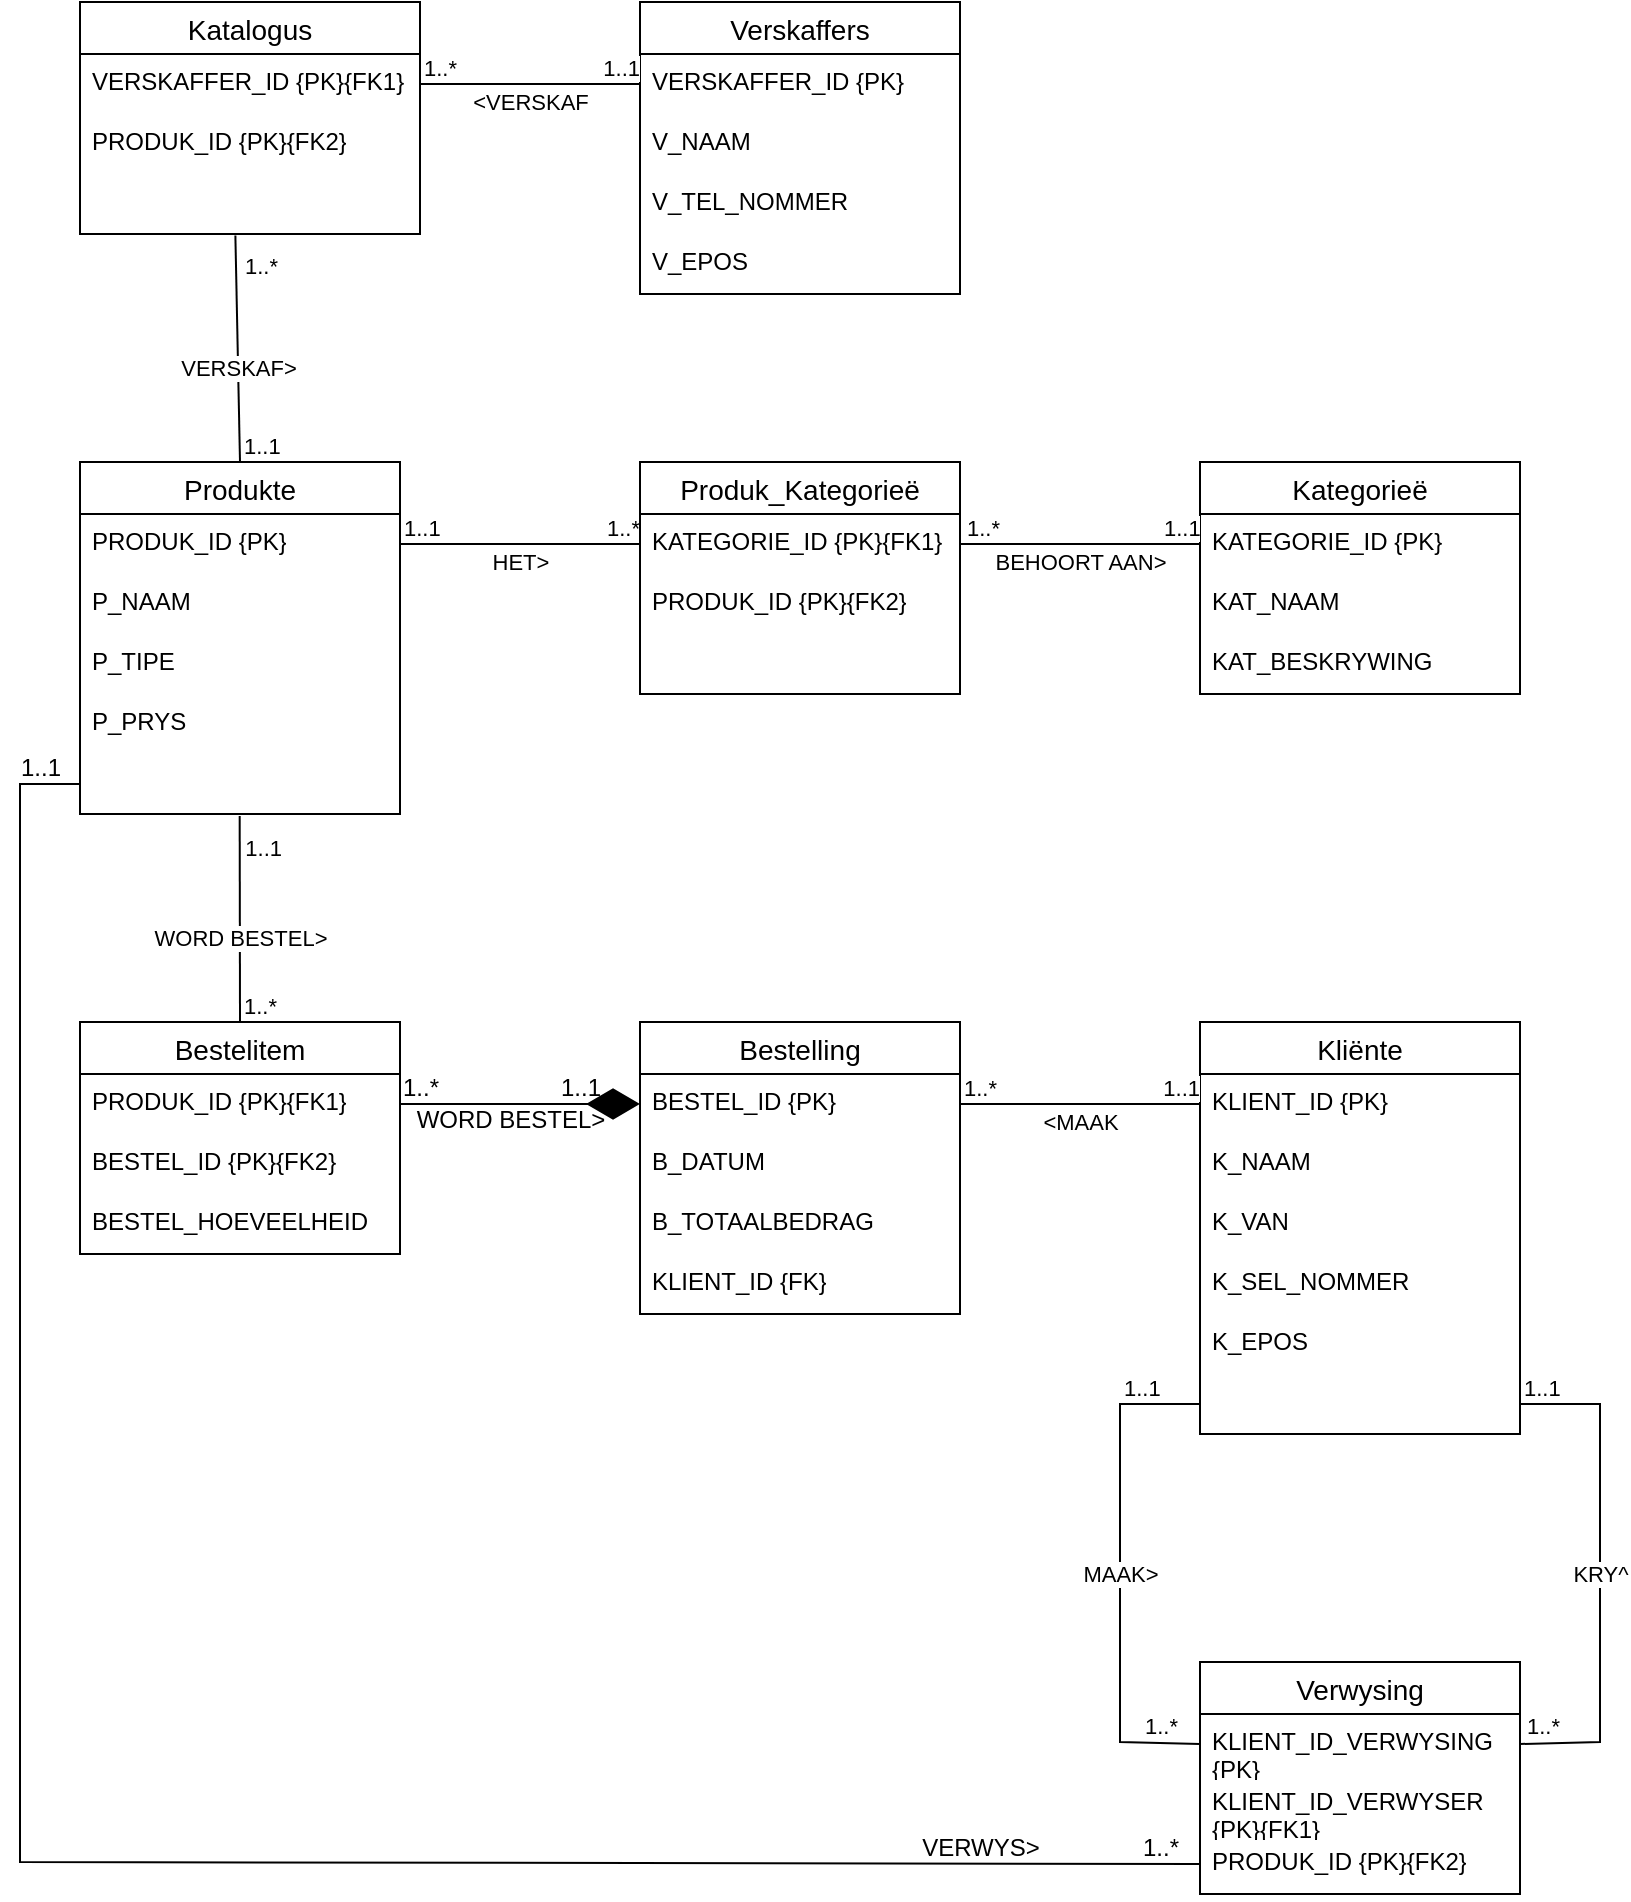 <mxfile version="26.1.2">
  <diagram name="Page-1" id="U7w0MPQ8q5zoxMagNTX3">
    <mxGraphModel dx="910" dy="546" grid="1" gridSize="10" guides="1" tooltips="1" connect="1" arrows="1" fold="1" page="1" pageScale="1" pageWidth="827" pageHeight="1169" math="0" shadow="0">
      <root>
        <mxCell id="0" />
        <mxCell id="1" parent="0" />
        <mxCell id="i0XNVVYT1PzGpQRP4qWR-1" value="" style="endArrow=none;html=1;rounded=0;startFill=0;exitX=1;exitY=0.5;exitDx=0;exitDy=0;entryX=0;entryY=0.5;entryDx=0;entryDy=0;" parent="1" source="i0XNVVYT1PzGpQRP4qWR-6" target="i0XNVVYT1PzGpQRP4qWR-20" edge="1">
          <mxGeometry relative="1" as="geometry">
            <mxPoint x="220" y="360" as="sourcePoint" />
            <mxPoint x="380" y="360" as="targetPoint" />
          </mxGeometry>
        </mxCell>
        <mxCell id="i0XNVVYT1PzGpQRP4qWR-2" value="HET&amp;gt;" style="edgeLabel;resizable=0;html=1;;align=center;verticalAlign=middle;" parent="i0XNVVYT1PzGpQRP4qWR-1" connectable="0" vertex="1">
          <mxGeometry relative="1" as="geometry">
            <mxPoint y="9" as="offset" />
          </mxGeometry>
        </mxCell>
        <mxCell id="i0XNVVYT1PzGpQRP4qWR-3" value="1..1" style="edgeLabel;resizable=0;html=1;;align=left;verticalAlign=bottom;" parent="i0XNVVYT1PzGpQRP4qWR-1" connectable="0" vertex="1">
          <mxGeometry x="-1" relative="1" as="geometry" />
        </mxCell>
        <mxCell id="i0XNVVYT1PzGpQRP4qWR-4" value="1..*" style="edgeLabel;resizable=0;html=1;;align=right;verticalAlign=bottom;" parent="i0XNVVYT1PzGpQRP4qWR-1" connectable="0" vertex="1">
          <mxGeometry x="1" relative="1" as="geometry" />
        </mxCell>
        <mxCell id="i0XNVVYT1PzGpQRP4qWR-5" value="Produkte" style="swimlane;fontStyle=0;childLayout=stackLayout;horizontal=1;startSize=26;horizontalStack=0;resizeParent=1;resizeParentMax=0;resizeLast=0;collapsible=1;marginBottom=0;align=center;fontSize=14;" parent="1" vertex="1">
          <mxGeometry x="40" y="240" width="160" height="176" as="geometry" />
        </mxCell>
        <mxCell id="i0XNVVYT1PzGpQRP4qWR-6" value="PRODUK_ID {PK}" style="text;strokeColor=none;fillColor=none;spacingLeft=4;spacingRight=4;overflow=hidden;rotatable=0;points=[[0,0.5],[1,0.5]];portConstraint=eastwest;fontSize=12;whiteSpace=wrap;html=1;" parent="i0XNVVYT1PzGpQRP4qWR-5" vertex="1">
          <mxGeometry y="26" width="160" height="30" as="geometry" />
        </mxCell>
        <mxCell id="i0XNVVYT1PzGpQRP4qWR-7" value="P_NAAM" style="text;strokeColor=none;fillColor=none;spacingLeft=4;spacingRight=4;overflow=hidden;rotatable=0;points=[[0,0.5],[1,0.5]];portConstraint=eastwest;fontSize=12;whiteSpace=wrap;html=1;" parent="i0XNVVYT1PzGpQRP4qWR-5" vertex="1">
          <mxGeometry y="56" width="160" height="30" as="geometry" />
        </mxCell>
        <mxCell id="i0XNVVYT1PzGpQRP4qWR-8" value="P_TIPE" style="text;strokeColor=none;fillColor=none;spacingLeft=4;spacingRight=4;overflow=hidden;rotatable=0;points=[[0,0.5],[1,0.5]];portConstraint=eastwest;fontSize=12;whiteSpace=wrap;html=1;" parent="i0XNVVYT1PzGpQRP4qWR-5" vertex="1">
          <mxGeometry y="86" width="160" height="30" as="geometry" />
        </mxCell>
        <mxCell id="i0XNVVYT1PzGpQRP4qWR-9" value="P_PRYS" style="text;strokeColor=none;fillColor=none;spacingLeft=4;spacingRight=4;overflow=hidden;rotatable=0;points=[[0,0.5],[1,0.5]];portConstraint=eastwest;fontSize=12;whiteSpace=wrap;html=1;" parent="i0XNVVYT1PzGpQRP4qWR-5" vertex="1">
          <mxGeometry y="116" width="160" height="30" as="geometry" />
        </mxCell>
        <mxCell id="i0XNVVYT1PzGpQRP4qWR-10" style="text;strokeColor=none;fillColor=none;spacingLeft=4;spacingRight=4;overflow=hidden;rotatable=0;points=[[0,0.5],[1,0.5]];portConstraint=eastwest;fontSize=12;whiteSpace=wrap;html=1;" parent="i0XNVVYT1PzGpQRP4qWR-5" vertex="1">
          <mxGeometry y="146" width="160" height="30" as="geometry" />
        </mxCell>
        <mxCell id="i0XNVVYT1PzGpQRP4qWR-12" value="Kategorieë" style="swimlane;fontStyle=0;childLayout=stackLayout;horizontal=1;startSize=26;horizontalStack=0;resizeParent=1;resizeParentMax=0;resizeLast=0;collapsible=1;marginBottom=0;align=center;fontSize=14;" parent="1" vertex="1">
          <mxGeometry x="600" y="240" width="160" height="116" as="geometry" />
        </mxCell>
        <mxCell id="i0XNVVYT1PzGpQRP4qWR-14" value="KATEGORIE_ID {PK}" style="text;strokeColor=none;fillColor=none;spacingLeft=4;spacingRight=4;overflow=hidden;rotatable=0;points=[[0,0.5],[1,0.5]];portConstraint=eastwest;fontSize=12;whiteSpace=wrap;html=1;" parent="i0XNVVYT1PzGpQRP4qWR-12" vertex="1">
          <mxGeometry y="26" width="160" height="30" as="geometry" />
        </mxCell>
        <mxCell id="i0XNVVYT1PzGpQRP4qWR-18" value="KAT_NAAM" style="text;strokeColor=none;fillColor=none;spacingLeft=4;spacingRight=4;overflow=hidden;rotatable=0;points=[[0,0.5],[1,0.5]];portConstraint=eastwest;fontSize=12;whiteSpace=wrap;html=1;" parent="i0XNVVYT1PzGpQRP4qWR-12" vertex="1">
          <mxGeometry y="56" width="160" height="30" as="geometry" />
        </mxCell>
        <mxCell id="i0XNVVYT1PzGpQRP4qWR-17" value="KAT_BESKRYWING" style="text;strokeColor=none;fillColor=none;spacingLeft=4;spacingRight=4;overflow=hidden;rotatable=0;points=[[0,0.5],[1,0.5]];portConstraint=eastwest;fontSize=12;whiteSpace=wrap;html=1;" parent="i0XNVVYT1PzGpQRP4qWR-12" vertex="1">
          <mxGeometry y="86" width="160" height="30" as="geometry" />
        </mxCell>
        <mxCell id="i0XNVVYT1PzGpQRP4qWR-19" value="Produk_Kategorieë" style="swimlane;fontStyle=0;childLayout=stackLayout;horizontal=1;startSize=26;horizontalStack=0;resizeParent=1;resizeParentMax=0;resizeLast=0;collapsible=1;marginBottom=0;align=center;fontSize=14;" parent="1" vertex="1">
          <mxGeometry x="320" y="240" width="160" height="116" as="geometry" />
        </mxCell>
        <mxCell id="i0XNVVYT1PzGpQRP4qWR-20" value="KATEGORIE_ID {PK}{FK1}" style="text;strokeColor=none;fillColor=none;spacingLeft=4;spacingRight=4;overflow=hidden;rotatable=0;points=[[0,0.5],[1,0.5]];portConstraint=eastwest;fontSize=12;whiteSpace=wrap;html=1;" parent="i0XNVVYT1PzGpQRP4qWR-19" vertex="1">
          <mxGeometry y="26" width="160" height="30" as="geometry" />
        </mxCell>
        <mxCell id="i0XNVVYT1PzGpQRP4qWR-21" value="&lt;div&gt;&lt;span style=&quot;background-color: transparent; color: light-dark(rgb(0, 0, 0), rgb(255, 255, 255));&quot;&gt;PRODUK_ID {PK}{FK2}&lt;/span&gt;&lt;/div&gt;" style="text;strokeColor=none;fillColor=none;spacingLeft=4;spacingRight=4;overflow=hidden;rotatable=0;points=[[0,0.5],[1,0.5]];portConstraint=eastwest;fontSize=12;whiteSpace=wrap;html=1;" parent="i0XNVVYT1PzGpQRP4qWR-19" vertex="1">
          <mxGeometry y="56" width="160" height="30" as="geometry" />
        </mxCell>
        <mxCell id="i0XNVVYT1PzGpQRP4qWR-22" style="text;strokeColor=none;fillColor=none;spacingLeft=4;spacingRight=4;overflow=hidden;rotatable=0;points=[[0,0.5],[1,0.5]];portConstraint=eastwest;fontSize=12;whiteSpace=wrap;html=1;" parent="i0XNVVYT1PzGpQRP4qWR-19" vertex="1">
          <mxGeometry y="86" width="160" height="30" as="geometry" />
        </mxCell>
        <mxCell id="i0XNVVYT1PzGpQRP4qWR-23" value="" style="endArrow=none;html=1;rounded=0;startFill=0;exitX=0;exitY=0.5;exitDx=0;exitDy=0;entryX=1;entryY=0.5;entryDx=0;entryDy=0;" parent="1" source="i0XNVVYT1PzGpQRP4qWR-14" target="i0XNVVYT1PzGpQRP4qWR-20" edge="1">
          <mxGeometry relative="1" as="geometry">
            <mxPoint x="210" y="251" as="sourcePoint" />
            <mxPoint x="330" y="251" as="targetPoint" />
          </mxGeometry>
        </mxCell>
        <mxCell id="i0XNVVYT1PzGpQRP4qWR-24" value="BEHOORT AAN&amp;gt;" style="edgeLabel;resizable=0;html=1;;align=center;verticalAlign=middle;" parent="i0XNVVYT1PzGpQRP4qWR-23" connectable="0" vertex="1">
          <mxGeometry relative="1" as="geometry">
            <mxPoint y="9" as="offset" />
          </mxGeometry>
        </mxCell>
        <mxCell id="i0XNVVYT1PzGpQRP4qWR-25" value="1..1" style="edgeLabel;resizable=0;html=1;;align=left;verticalAlign=bottom;" parent="i0XNVVYT1PzGpQRP4qWR-23" connectable="0" vertex="1">
          <mxGeometry x="-1" relative="1" as="geometry">
            <mxPoint x="-20" as="offset" />
          </mxGeometry>
        </mxCell>
        <mxCell id="i0XNVVYT1PzGpQRP4qWR-26" value="1..*" style="edgeLabel;resizable=0;html=1;;align=right;verticalAlign=bottom;" parent="i0XNVVYT1PzGpQRP4qWR-23" connectable="0" vertex="1">
          <mxGeometry x="1" relative="1" as="geometry">
            <mxPoint x="20" as="offset" />
          </mxGeometry>
        </mxCell>
        <mxCell id="i0XNVVYT1PzGpQRP4qWR-27" value="Verskaffers" style="swimlane;fontStyle=0;childLayout=stackLayout;horizontal=1;startSize=26;horizontalStack=0;resizeParent=1;resizeParentMax=0;resizeLast=0;collapsible=1;marginBottom=0;align=center;fontSize=14;" parent="1" vertex="1">
          <mxGeometry x="320" y="10" width="160" height="146" as="geometry" />
        </mxCell>
        <mxCell id="i0XNVVYT1PzGpQRP4qWR-28" value="VERSKAFFER_ID {PK}" style="text;strokeColor=none;fillColor=none;spacingLeft=4;spacingRight=4;overflow=hidden;rotatable=0;points=[[0,0.5],[1,0.5]];portConstraint=eastwest;fontSize=12;whiteSpace=wrap;html=1;" parent="i0XNVVYT1PzGpQRP4qWR-27" vertex="1">
          <mxGeometry y="26" width="160" height="30" as="geometry" />
        </mxCell>
        <mxCell id="i0XNVVYT1PzGpQRP4qWR-29" value="V_NAAM" style="text;strokeColor=none;fillColor=none;spacingLeft=4;spacingRight=4;overflow=hidden;rotatable=0;points=[[0,0.5],[1,0.5]];portConstraint=eastwest;fontSize=12;whiteSpace=wrap;html=1;" parent="i0XNVVYT1PzGpQRP4qWR-27" vertex="1">
          <mxGeometry y="56" width="160" height="30" as="geometry" />
        </mxCell>
        <mxCell id="i0XNVVYT1PzGpQRP4qWR-30" value="V_TEL_NOMMER" style="text;strokeColor=none;fillColor=none;spacingLeft=4;spacingRight=4;overflow=hidden;rotatable=0;points=[[0,0.5],[1,0.5]];portConstraint=eastwest;fontSize=12;whiteSpace=wrap;html=1;" parent="i0XNVVYT1PzGpQRP4qWR-27" vertex="1">
          <mxGeometry y="86" width="160" height="30" as="geometry" />
        </mxCell>
        <mxCell id="i0XNVVYT1PzGpQRP4qWR-31" value="V_EPOS" style="text;strokeColor=none;fillColor=none;spacingLeft=4;spacingRight=4;overflow=hidden;rotatable=0;points=[[0,0.5],[1,0.5]];portConstraint=eastwest;fontSize=12;whiteSpace=wrap;html=1;" parent="i0XNVVYT1PzGpQRP4qWR-27" vertex="1">
          <mxGeometry y="116" width="160" height="30" as="geometry" />
        </mxCell>
        <mxCell id="i0XNVVYT1PzGpQRP4qWR-32" value="Katalogus" style="swimlane;fontStyle=0;childLayout=stackLayout;horizontal=1;startSize=26;horizontalStack=0;resizeParent=1;resizeParentMax=0;resizeLast=0;collapsible=1;marginBottom=0;align=center;fontSize=14;" parent="1" vertex="1">
          <mxGeometry x="40" y="10" width="170" height="116" as="geometry" />
        </mxCell>
        <mxCell id="i0XNVVYT1PzGpQRP4qWR-33" value="VERSKAFFER_ID {PK}{FK1}" style="text;strokeColor=none;fillColor=none;spacingLeft=4;spacingRight=4;overflow=hidden;rotatable=0;points=[[0,0.5],[1,0.5]];portConstraint=eastwest;fontSize=12;whiteSpace=wrap;html=1;" parent="i0XNVVYT1PzGpQRP4qWR-32" vertex="1">
          <mxGeometry y="26" width="170" height="30" as="geometry" />
        </mxCell>
        <mxCell id="i0XNVVYT1PzGpQRP4qWR-34" value="PRODUK_ID {PK}{FK2}" style="text;strokeColor=none;fillColor=none;spacingLeft=4;spacingRight=4;overflow=hidden;rotatable=0;points=[[0,0.5],[1,0.5]];portConstraint=eastwest;fontSize=12;whiteSpace=wrap;html=1;" parent="i0XNVVYT1PzGpQRP4qWR-32" vertex="1">
          <mxGeometry y="56" width="170" height="30" as="geometry" />
        </mxCell>
        <mxCell id="i0XNVVYT1PzGpQRP4qWR-35" value="&amp;nbsp;" style="text;strokeColor=none;fillColor=none;spacingLeft=4;spacingRight=4;overflow=hidden;rotatable=0;points=[[0,0.5],[1,0.5]];portConstraint=eastwest;fontSize=12;whiteSpace=wrap;html=1;" parent="i0XNVVYT1PzGpQRP4qWR-32" vertex="1">
          <mxGeometry y="86" width="170" height="30" as="geometry" />
        </mxCell>
        <mxCell id="i0XNVVYT1PzGpQRP4qWR-36" value="" style="endArrow=none;html=1;rounded=0;startFill=0;exitX=1;exitY=0.5;exitDx=0;exitDy=0;entryX=0;entryY=0.5;entryDx=0;entryDy=0;" parent="1" source="i0XNVVYT1PzGpQRP4qWR-33" target="i0XNVVYT1PzGpQRP4qWR-28" edge="1">
          <mxGeometry relative="1" as="geometry">
            <mxPoint x="210" y="291" as="sourcePoint" />
            <mxPoint x="330" y="291" as="targetPoint" />
          </mxGeometry>
        </mxCell>
        <mxCell id="i0XNVVYT1PzGpQRP4qWR-37" value="&amp;lt;VERSKAF" style="edgeLabel;resizable=0;html=1;;align=center;verticalAlign=middle;" parent="i0XNVVYT1PzGpQRP4qWR-36" connectable="0" vertex="1">
          <mxGeometry relative="1" as="geometry">
            <mxPoint y="9" as="offset" />
          </mxGeometry>
        </mxCell>
        <mxCell id="i0XNVVYT1PzGpQRP4qWR-38" value="1..*" style="edgeLabel;resizable=0;html=1;;align=left;verticalAlign=bottom;" parent="i0XNVVYT1PzGpQRP4qWR-36" connectable="0" vertex="1">
          <mxGeometry x="-1" relative="1" as="geometry" />
        </mxCell>
        <mxCell id="i0XNVVYT1PzGpQRP4qWR-39" value="1..1" style="edgeLabel;resizable=0;html=1;;align=right;verticalAlign=bottom;" parent="i0XNVVYT1PzGpQRP4qWR-36" connectable="0" vertex="1">
          <mxGeometry x="1" relative="1" as="geometry" />
        </mxCell>
        <mxCell id="i0XNVVYT1PzGpQRP4qWR-40" value="" style="endArrow=none;html=1;rounded=0;startFill=0;exitX=0.5;exitY=0;exitDx=0;exitDy=0;entryX=0.457;entryY=1.024;entryDx=0;entryDy=0;entryPerimeter=0;" parent="1" source="i0XNVVYT1PzGpQRP4qWR-5" target="i0XNVVYT1PzGpQRP4qWR-35" edge="1">
          <mxGeometry relative="1" as="geometry">
            <mxPoint x="210" y="291" as="sourcePoint" />
            <mxPoint x="330" y="291" as="targetPoint" />
          </mxGeometry>
        </mxCell>
        <mxCell id="i0XNVVYT1PzGpQRP4qWR-41" value="VERSKAF&amp;gt;" style="edgeLabel;resizable=0;html=1;;align=center;verticalAlign=middle;" parent="i0XNVVYT1PzGpQRP4qWR-40" connectable="0" vertex="1">
          <mxGeometry relative="1" as="geometry">
            <mxPoint y="9" as="offset" />
          </mxGeometry>
        </mxCell>
        <mxCell id="i0XNVVYT1PzGpQRP4qWR-42" value="1..1" style="edgeLabel;resizable=0;html=1;;align=left;verticalAlign=bottom;" parent="i0XNVVYT1PzGpQRP4qWR-40" connectable="0" vertex="1">
          <mxGeometry x="-1" relative="1" as="geometry" />
        </mxCell>
        <mxCell id="i0XNVVYT1PzGpQRP4qWR-43" value="1..*" style="edgeLabel;resizable=0;html=1;;align=right;verticalAlign=bottom;" parent="i0XNVVYT1PzGpQRP4qWR-40" connectable="0" vertex="1">
          <mxGeometry x="1" relative="1" as="geometry">
            <mxPoint x="22" y="24" as="offset" />
          </mxGeometry>
        </mxCell>
        <mxCell id="i0XNVVYT1PzGpQRP4qWR-44" value="Bestelling" style="swimlane;fontStyle=0;childLayout=stackLayout;horizontal=1;startSize=26;horizontalStack=0;resizeParent=1;resizeParentMax=0;resizeLast=0;collapsible=1;marginBottom=0;align=center;fontSize=14;" parent="1" vertex="1">
          <mxGeometry x="320" y="520" width="160" height="146" as="geometry" />
        </mxCell>
        <mxCell id="i0XNVVYT1PzGpQRP4qWR-45" value="BESTEL_ID {PK}" style="text;strokeColor=none;fillColor=none;spacingLeft=4;spacingRight=4;overflow=hidden;rotatable=0;points=[[0,0.5],[1,0.5]];portConstraint=eastwest;fontSize=12;whiteSpace=wrap;html=1;" parent="i0XNVVYT1PzGpQRP4qWR-44" vertex="1">
          <mxGeometry y="26" width="160" height="30" as="geometry" />
        </mxCell>
        <mxCell id="i0XNVVYT1PzGpQRP4qWR-46" value="B_DATUM" style="text;strokeColor=none;fillColor=none;spacingLeft=4;spacingRight=4;overflow=hidden;rotatable=0;points=[[0,0.5],[1,0.5]];portConstraint=eastwest;fontSize=12;whiteSpace=wrap;html=1;" parent="i0XNVVYT1PzGpQRP4qWR-44" vertex="1">
          <mxGeometry y="56" width="160" height="30" as="geometry" />
        </mxCell>
        <mxCell id="i0XNVVYT1PzGpQRP4qWR-47" value="B_TOTAALBEDRAG" style="text;strokeColor=none;fillColor=none;spacingLeft=4;spacingRight=4;overflow=hidden;rotatable=0;points=[[0,0.5],[1,0.5]];portConstraint=eastwest;fontSize=12;whiteSpace=wrap;html=1;" parent="i0XNVVYT1PzGpQRP4qWR-44" vertex="1">
          <mxGeometry y="86" width="160" height="30" as="geometry" />
        </mxCell>
        <mxCell id="WCD1e8OU2gys-_6_T5oF-1" value="KLIENT_ID {FK}" style="text;strokeColor=none;fillColor=none;spacingLeft=4;spacingRight=4;overflow=hidden;rotatable=0;points=[[0,0.5],[1,0.5]];portConstraint=eastwest;fontSize=12;whiteSpace=wrap;html=1;" vertex="1" parent="i0XNVVYT1PzGpQRP4qWR-44">
          <mxGeometry y="116" width="160" height="30" as="geometry" />
        </mxCell>
        <mxCell id="i0XNVVYT1PzGpQRP4qWR-48" value="Kliënte" style="swimlane;fontStyle=0;childLayout=stackLayout;horizontal=1;startSize=26;horizontalStack=0;resizeParent=1;resizeParentMax=0;resizeLast=0;collapsible=1;marginBottom=0;align=center;fontSize=14;" parent="1" vertex="1">
          <mxGeometry x="600" y="520" width="160" height="206" as="geometry" />
        </mxCell>
        <mxCell id="i0XNVVYT1PzGpQRP4qWR-49" value="KLIENT_ID {PK}" style="text;strokeColor=none;fillColor=none;spacingLeft=4;spacingRight=4;overflow=hidden;rotatable=0;points=[[0,0.5],[1,0.5]];portConstraint=eastwest;fontSize=12;whiteSpace=wrap;html=1;" parent="i0XNVVYT1PzGpQRP4qWR-48" vertex="1">
          <mxGeometry y="26" width="160" height="30" as="geometry" />
        </mxCell>
        <mxCell id="i0XNVVYT1PzGpQRP4qWR-50" value="K_NAAM" style="text;strokeColor=none;fillColor=none;spacingLeft=4;spacingRight=4;overflow=hidden;rotatable=0;points=[[0,0.5],[1,0.5]];portConstraint=eastwest;fontSize=12;whiteSpace=wrap;html=1;" parent="i0XNVVYT1PzGpQRP4qWR-48" vertex="1">
          <mxGeometry y="56" width="160" height="30" as="geometry" />
        </mxCell>
        <mxCell id="i0XNVVYT1PzGpQRP4qWR-51" value="K_VAN" style="text;strokeColor=none;fillColor=none;spacingLeft=4;spacingRight=4;overflow=hidden;rotatable=0;points=[[0,0.5],[1,0.5]];portConstraint=eastwest;fontSize=12;whiteSpace=wrap;html=1;" parent="i0XNVVYT1PzGpQRP4qWR-48" vertex="1">
          <mxGeometry y="86" width="160" height="30" as="geometry" />
        </mxCell>
        <mxCell id="i0XNVVYT1PzGpQRP4qWR-52" value="K_SEL_NOMMER" style="text;strokeColor=none;fillColor=none;spacingLeft=4;spacingRight=4;overflow=hidden;rotatable=0;points=[[0,0.5],[1,0.5]];portConstraint=eastwest;fontSize=12;whiteSpace=wrap;html=1;" parent="i0XNVVYT1PzGpQRP4qWR-48" vertex="1">
          <mxGeometry y="116" width="160" height="30" as="geometry" />
        </mxCell>
        <mxCell id="i0XNVVYT1PzGpQRP4qWR-53" value="K_EPOS" style="text;strokeColor=none;fillColor=none;spacingLeft=4;spacingRight=4;overflow=hidden;rotatable=0;points=[[0,0.5],[1,0.5]];portConstraint=eastwest;fontSize=12;whiteSpace=wrap;html=1;" parent="i0XNVVYT1PzGpQRP4qWR-48" vertex="1">
          <mxGeometry y="146" width="160" height="30" as="geometry" />
        </mxCell>
        <mxCell id="i0XNVVYT1PzGpQRP4qWR-54" style="text;strokeColor=none;fillColor=none;spacingLeft=4;spacingRight=4;overflow=hidden;rotatable=0;points=[[0,0.5],[1,0.5]];portConstraint=eastwest;fontSize=12;whiteSpace=wrap;html=1;" parent="i0XNVVYT1PzGpQRP4qWR-48" vertex="1">
          <mxGeometry y="176" width="160" height="30" as="geometry" />
        </mxCell>
        <mxCell id="i0XNVVYT1PzGpQRP4qWR-55" value="Bestelitem" style="swimlane;fontStyle=0;childLayout=stackLayout;horizontal=1;startSize=26;horizontalStack=0;resizeParent=1;resizeParentMax=0;resizeLast=0;collapsible=1;marginBottom=0;align=center;fontSize=14;" parent="1" vertex="1">
          <mxGeometry x="40" y="520" width="160" height="116" as="geometry" />
        </mxCell>
        <mxCell id="i0XNVVYT1PzGpQRP4qWR-56" value="PRODUK_ID {PK}{FK1}" style="text;strokeColor=none;fillColor=none;spacingLeft=4;spacingRight=4;overflow=hidden;rotatable=0;points=[[0,0.5],[1,0.5]];portConstraint=eastwest;fontSize=12;whiteSpace=wrap;html=1;" parent="i0XNVVYT1PzGpQRP4qWR-55" vertex="1">
          <mxGeometry y="26" width="160" height="30" as="geometry" />
        </mxCell>
        <mxCell id="i0XNVVYT1PzGpQRP4qWR-57" value="BESTEL_ID {PK}{FK2}" style="text;strokeColor=none;fillColor=none;spacingLeft=4;spacingRight=4;overflow=hidden;rotatable=0;points=[[0,0.5],[1,0.5]];portConstraint=eastwest;fontSize=12;whiteSpace=wrap;html=1;" parent="i0XNVVYT1PzGpQRP4qWR-55" vertex="1">
          <mxGeometry y="56" width="160" height="30" as="geometry" />
        </mxCell>
        <mxCell id="i0XNVVYT1PzGpQRP4qWR-58" value="BESTEL_HOEVEELHEID" style="text;strokeColor=none;fillColor=none;spacingLeft=4;spacingRight=4;overflow=hidden;rotatable=0;points=[[0,0.5],[1,0.5]];portConstraint=eastwest;fontSize=12;whiteSpace=wrap;html=1;" parent="i0XNVVYT1PzGpQRP4qWR-55" vertex="1">
          <mxGeometry y="86" width="160" height="30" as="geometry" />
        </mxCell>
        <mxCell id="i0XNVVYT1PzGpQRP4qWR-59" value="" style="endArrow=none;html=1;rounded=0;startFill=0;exitX=1;exitY=0.5;exitDx=0;exitDy=0;entryX=0;entryY=0.5;entryDx=0;entryDy=0;" parent="1" source="i0XNVVYT1PzGpQRP4qWR-45" target="i0XNVVYT1PzGpQRP4qWR-49" edge="1">
          <mxGeometry relative="1" as="geometry">
            <mxPoint x="490" y="480" as="sourcePoint" />
            <mxPoint x="610" y="480" as="targetPoint" />
          </mxGeometry>
        </mxCell>
        <mxCell id="i0XNVVYT1PzGpQRP4qWR-60" value="&amp;lt;MAAK" style="edgeLabel;resizable=0;html=1;;align=center;verticalAlign=middle;" parent="i0XNVVYT1PzGpQRP4qWR-59" connectable="0" vertex="1">
          <mxGeometry relative="1" as="geometry">
            <mxPoint y="9" as="offset" />
          </mxGeometry>
        </mxCell>
        <mxCell id="i0XNVVYT1PzGpQRP4qWR-61" value="1..*" style="edgeLabel;resizable=0;html=1;;align=left;verticalAlign=bottom;" parent="i0XNVVYT1PzGpQRP4qWR-59" connectable="0" vertex="1">
          <mxGeometry x="-1" relative="1" as="geometry" />
        </mxCell>
        <mxCell id="i0XNVVYT1PzGpQRP4qWR-62" value="1..1" style="edgeLabel;resizable=0;html=1;;align=right;verticalAlign=bottom;" parent="i0XNVVYT1PzGpQRP4qWR-59" connectable="0" vertex="1">
          <mxGeometry x="1" relative="1" as="geometry" />
        </mxCell>
        <mxCell id="i0XNVVYT1PzGpQRP4qWR-64" value="" style="endArrow=none;html=1;rounded=0;startFill=0;exitX=0.5;exitY=0;exitDx=0;exitDy=0;entryX=0.499;entryY=1.035;entryDx=0;entryDy=0;entryPerimeter=0;" parent="1" source="i0XNVVYT1PzGpQRP4qWR-55" target="i0XNVVYT1PzGpQRP4qWR-10" edge="1">
          <mxGeometry relative="1" as="geometry">
            <mxPoint x="130" y="250" as="sourcePoint" />
            <mxPoint x="120" y="420" as="targetPoint" />
          </mxGeometry>
        </mxCell>
        <mxCell id="i0XNVVYT1PzGpQRP4qWR-65" value="WORD BESTEL&amp;gt;" style="edgeLabel;resizable=0;html=1;;align=center;verticalAlign=middle;" parent="i0XNVVYT1PzGpQRP4qWR-64" connectable="0" vertex="1">
          <mxGeometry relative="1" as="geometry">
            <mxPoint y="9" as="offset" />
          </mxGeometry>
        </mxCell>
        <mxCell id="i0XNVVYT1PzGpQRP4qWR-66" value="1..*" style="edgeLabel;resizable=0;html=1;;align=left;verticalAlign=bottom;" parent="i0XNVVYT1PzGpQRP4qWR-64" connectable="0" vertex="1">
          <mxGeometry x="-1" relative="1" as="geometry" />
        </mxCell>
        <mxCell id="i0XNVVYT1PzGpQRP4qWR-67" value="1..1" style="edgeLabel;resizable=0;html=1;;align=right;verticalAlign=bottom;" parent="i0XNVVYT1PzGpQRP4qWR-64" connectable="0" vertex="1">
          <mxGeometry x="1" relative="1" as="geometry">
            <mxPoint x="22" y="24" as="offset" />
          </mxGeometry>
        </mxCell>
        <mxCell id="i0XNVVYT1PzGpQRP4qWR-73" value="1..*" style="text;html=1;align=center;verticalAlign=middle;resizable=0;points=[];autosize=1;strokeColor=none;fillColor=none;" parent="1" vertex="1">
          <mxGeometry x="190" y="538" width="40" height="30" as="geometry" />
        </mxCell>
        <mxCell id="i0XNVVYT1PzGpQRP4qWR-74" value="1..1" style="text;html=1;align=center;verticalAlign=middle;resizable=0;points=[];autosize=1;strokeColor=none;fillColor=none;" parent="1" vertex="1">
          <mxGeometry x="270" y="538" width="40" height="30" as="geometry" />
        </mxCell>
        <mxCell id="WCD1e8OU2gys-_6_T5oF-2" value="Verwysing" style="swimlane;fontStyle=0;childLayout=stackLayout;horizontal=1;startSize=26;horizontalStack=0;resizeParent=1;resizeParentMax=0;resizeLast=0;collapsible=1;marginBottom=0;align=center;fontSize=14;" vertex="1" parent="1">
          <mxGeometry x="600" y="840" width="160" height="116" as="geometry" />
        </mxCell>
        <mxCell id="WCD1e8OU2gys-_6_T5oF-3" value="KLIENT_ID_VERWYSING {PK}" style="text;strokeColor=none;fillColor=none;spacingLeft=4;spacingRight=4;overflow=hidden;rotatable=0;points=[[0,0.5],[1,0.5]];portConstraint=eastwest;fontSize=12;whiteSpace=wrap;html=1;" vertex="1" parent="WCD1e8OU2gys-_6_T5oF-2">
          <mxGeometry y="26" width="160" height="30" as="geometry" />
        </mxCell>
        <mxCell id="WCD1e8OU2gys-_6_T5oF-4" value="KLIENT_ID_VERWYSER {PK}{FK1}" style="text;strokeColor=none;fillColor=none;spacingLeft=4;spacingRight=4;overflow=hidden;rotatable=0;points=[[0,0.5],[1,0.5]];portConstraint=eastwest;fontSize=12;whiteSpace=wrap;html=1;" vertex="1" parent="WCD1e8OU2gys-_6_T5oF-2">
          <mxGeometry y="56" width="160" height="30" as="geometry" />
        </mxCell>
        <mxCell id="WCD1e8OU2gys-_6_T5oF-5" value="PRODUK_ID {PK}{FK2}" style="text;strokeColor=none;fillColor=none;spacingLeft=4;spacingRight=4;overflow=hidden;rotatable=0;points=[[0,0.5],[1,0.5]];portConstraint=eastwest;fontSize=12;whiteSpace=wrap;html=1;" vertex="1" parent="WCD1e8OU2gys-_6_T5oF-2">
          <mxGeometry y="86" width="160" height="30" as="geometry" />
        </mxCell>
        <mxCell id="WCD1e8OU2gys-_6_T5oF-12" value="" style="endArrow=none;html=1;rounded=0;startFill=0;exitX=0;exitY=0.5;exitDx=0;exitDy=0;entryX=0;entryY=0.5;entryDx=0;entryDy=0;" edge="1" parent="1" source="i0XNVVYT1PzGpQRP4qWR-54" target="WCD1e8OU2gys-_6_T5oF-3">
          <mxGeometry relative="1" as="geometry">
            <mxPoint x="400" y="810" as="sourcePoint" />
            <mxPoint x="560" y="940" as="targetPoint" />
            <Array as="points">
              <mxPoint x="560" y="711" />
              <mxPoint x="560" y="880" />
            </Array>
          </mxGeometry>
        </mxCell>
        <mxCell id="WCD1e8OU2gys-_6_T5oF-13" value="MAAK&amp;gt;" style="edgeLabel;resizable=0;html=1;;align=center;verticalAlign=middle;" connectable="0" vertex="1" parent="WCD1e8OU2gys-_6_T5oF-12">
          <mxGeometry relative="1" as="geometry" />
        </mxCell>
        <mxCell id="WCD1e8OU2gys-_6_T5oF-14" value="1..1" style="edgeLabel;resizable=0;html=1;;align=left;verticalAlign=bottom;" connectable="0" vertex="1" parent="WCD1e8OU2gys-_6_T5oF-12">
          <mxGeometry x="-1" relative="1" as="geometry">
            <mxPoint x="-40" as="offset" />
          </mxGeometry>
        </mxCell>
        <mxCell id="WCD1e8OU2gys-_6_T5oF-15" value="1..*" style="edgeLabel;resizable=0;html=1;;align=right;verticalAlign=bottom;" connectable="0" vertex="1" parent="WCD1e8OU2gys-_6_T5oF-12">
          <mxGeometry x="1" relative="1" as="geometry">
            <mxPoint x="-10" as="offset" />
          </mxGeometry>
        </mxCell>
        <mxCell id="WCD1e8OU2gys-_6_T5oF-16" value="" style="endArrow=none;html=1;rounded=0;startFill=0;exitX=1;exitY=0.5;exitDx=0;exitDy=0;entryX=1;entryY=0.5;entryDx=0;entryDy=0;" edge="1" parent="1" source="i0XNVVYT1PzGpQRP4qWR-54" target="WCD1e8OU2gys-_6_T5oF-3">
          <mxGeometry relative="1" as="geometry">
            <mxPoint x="840" y="710" as="sourcePoint" />
            <mxPoint x="840" y="880" as="targetPoint" />
            <Array as="points">
              <mxPoint x="800" y="711" />
              <mxPoint x="800" y="880" />
            </Array>
          </mxGeometry>
        </mxCell>
        <mxCell id="WCD1e8OU2gys-_6_T5oF-17" value="KRY^" style="edgeLabel;resizable=0;html=1;;align=center;verticalAlign=middle;" connectable="0" vertex="1" parent="WCD1e8OU2gys-_6_T5oF-16">
          <mxGeometry relative="1" as="geometry" />
        </mxCell>
        <mxCell id="WCD1e8OU2gys-_6_T5oF-18" value="1..1" style="edgeLabel;resizable=0;html=1;;align=left;verticalAlign=bottom;" connectable="0" vertex="1" parent="WCD1e8OU2gys-_6_T5oF-16">
          <mxGeometry x="-1" relative="1" as="geometry">
            <mxPoint as="offset" />
          </mxGeometry>
        </mxCell>
        <mxCell id="WCD1e8OU2gys-_6_T5oF-19" value="1..*" style="edgeLabel;resizable=0;html=1;;align=right;verticalAlign=bottom;" connectable="0" vertex="1" parent="WCD1e8OU2gys-_6_T5oF-16">
          <mxGeometry x="1" relative="1" as="geometry">
            <mxPoint x="20" as="offset" />
          </mxGeometry>
        </mxCell>
        <mxCell id="WCD1e8OU2gys-_6_T5oF-21" value="" style="endArrow=diamondThin;endFill=1;endSize=24;html=1;rounded=0;exitX=1;exitY=0.5;exitDx=0;exitDy=0;entryX=0;entryY=0.5;entryDx=0;entryDy=0;" edge="1" parent="1" source="i0XNVVYT1PzGpQRP4qWR-56" target="i0XNVVYT1PzGpQRP4qWR-45">
          <mxGeometry width="160" relative="1" as="geometry">
            <mxPoint x="180" y="660" as="sourcePoint" />
            <mxPoint x="340" y="660" as="targetPoint" />
          </mxGeometry>
        </mxCell>
        <mxCell id="WCD1e8OU2gys-_6_T5oF-22" value="WORD BESTEL&amp;gt;" style="text;html=1;align=center;verticalAlign=middle;resizable=0;points=[];autosize=1;strokeColor=none;fillColor=none;" vertex="1" parent="1">
          <mxGeometry x="195" y="554" width="120" height="30" as="geometry" />
        </mxCell>
        <mxCell id="WCD1e8OU2gys-_6_T5oF-23" style="rounded=0;orthogonalLoop=1;jettySize=auto;html=1;exitX=0;exitY=0.5;exitDx=0;exitDy=0;entryX=0;entryY=0.5;entryDx=0;entryDy=0;endArrow=none;startFill=0;" edge="1" parent="1" source="i0XNVVYT1PzGpQRP4qWR-10" target="WCD1e8OU2gys-_6_T5oF-5">
          <mxGeometry relative="1" as="geometry">
            <mxPoint x="370" y="1470" as="targetPoint" />
            <Array as="points">
              <mxPoint x="10" y="401" />
              <mxPoint x="10" y="940" />
            </Array>
          </mxGeometry>
        </mxCell>
        <mxCell id="WCD1e8OU2gys-_6_T5oF-24" value="1..1" style="text;html=1;align=center;verticalAlign=middle;resizable=0;points=[];autosize=1;strokeColor=none;fillColor=none;" vertex="1" parent="1">
          <mxGeometry y="378" width="40" height="30" as="geometry" />
        </mxCell>
        <mxCell id="WCD1e8OU2gys-_6_T5oF-25" value="1..*" style="text;html=1;align=center;verticalAlign=middle;resizable=0;points=[];autosize=1;strokeColor=none;fillColor=none;" vertex="1" parent="1">
          <mxGeometry x="560" y="918" width="40" height="30" as="geometry" />
        </mxCell>
        <mxCell id="WCD1e8OU2gys-_6_T5oF-26" value="VERWYS&amp;gt;" style="text;html=1;align=center;verticalAlign=middle;resizable=0;points=[];autosize=1;strokeColor=none;fillColor=none;" vertex="1" parent="1">
          <mxGeometry x="450" y="918" width="80" height="30" as="geometry" />
        </mxCell>
      </root>
    </mxGraphModel>
  </diagram>
</mxfile>
